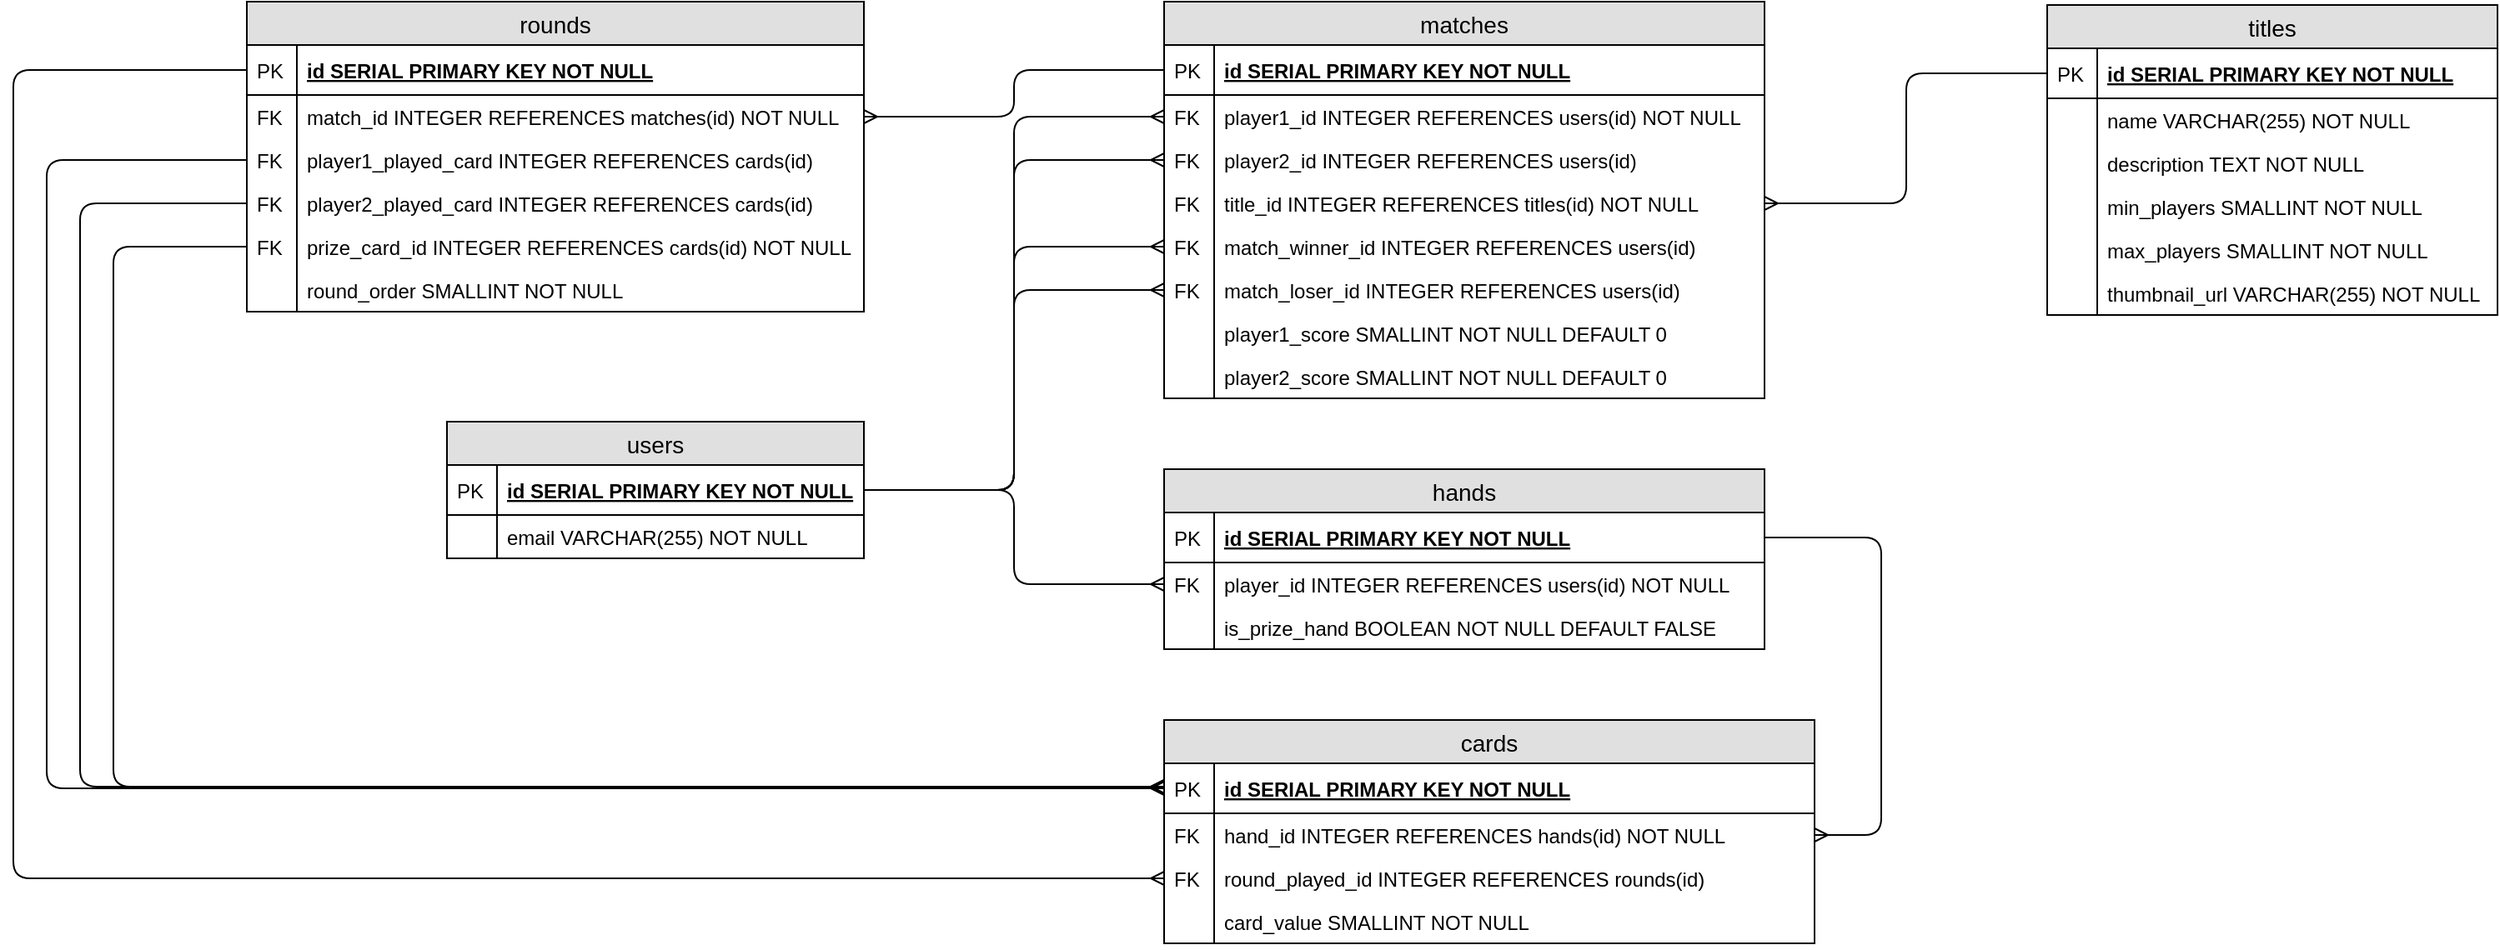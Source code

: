 <mxfile pages="1" version="11.2.2" type="device"><diagram id="E0SDtsOwixqzTubj-jOn" name="Page-1"><mxGraphModel dx="2306" dy="462" grid="1" gridSize="10" guides="1" tooltips="1" connect="1" arrows="1" fold="1" page="1" pageScale="1" pageWidth="850" pageHeight="1100" math="0" shadow="0"><root><mxCell id="0"/><mxCell id="1" parent="0"/><mxCell id="03CvGT27b94hl4oLxroj-1" value="users" style="swimlane;fontStyle=0;childLayout=stackLayout;horizontal=1;startSize=26;fillColor=#e0e0e0;horizontalStack=0;resizeParent=1;resizeParentMax=0;resizeLast=0;collapsible=1;marginBottom=0;swimlaneFillColor=#ffffff;align=center;fontSize=14;" parent="1" vertex="1"><mxGeometry x="-110" y="311" width="250" height="82" as="geometry"/></mxCell><mxCell id="03CvGT27b94hl4oLxroj-2" value="id SERIAL PRIMARY KEY NOT NULL" style="shape=partialRectangle;top=0;left=0;right=0;bottom=1;align=left;verticalAlign=middle;fillColor=none;spacingLeft=34;spacingRight=4;overflow=hidden;rotatable=0;points=[[0,0.5],[1,0.5]];portConstraint=eastwest;dropTarget=0;fontStyle=5;fontSize=12;" parent="03CvGT27b94hl4oLxroj-1" vertex="1"><mxGeometry y="26" width="250" height="30" as="geometry"/></mxCell><mxCell id="03CvGT27b94hl4oLxroj-3" value="PK" style="shape=partialRectangle;top=0;left=0;bottom=0;fillColor=none;align=left;verticalAlign=middle;spacingLeft=4;spacingRight=4;overflow=hidden;rotatable=0;points=[];portConstraint=eastwest;part=1;fontSize=12;" parent="03CvGT27b94hl4oLxroj-2" vertex="1" connectable="0"><mxGeometry width="30" height="30" as="geometry"/></mxCell><mxCell id="03CvGT27b94hl4oLxroj-4" value="email VARCHAR(255) NOT NULL" style="shape=partialRectangle;top=0;left=0;right=0;bottom=0;align=left;verticalAlign=top;fillColor=none;spacingLeft=34;spacingRight=4;overflow=hidden;rotatable=0;points=[[0,0.5],[1,0.5]];portConstraint=eastwest;dropTarget=0;fontSize=12;" parent="03CvGT27b94hl4oLxroj-1" vertex="1"><mxGeometry y="56" width="250" height="26" as="geometry"/></mxCell><mxCell id="03CvGT27b94hl4oLxroj-5" value="" style="shape=partialRectangle;top=0;left=0;bottom=0;fillColor=none;align=left;verticalAlign=top;spacingLeft=4;spacingRight=4;overflow=hidden;rotatable=0;points=[];portConstraint=eastwest;part=1;fontSize=12;" parent="03CvGT27b94hl4oLxroj-4" vertex="1" connectable="0"><mxGeometry width="30" height="26" as="geometry"/></mxCell><mxCell id="03CvGT27b94hl4oLxroj-12" value="matches" style="swimlane;fontStyle=0;childLayout=stackLayout;horizontal=1;startSize=26;fillColor=#e0e0e0;horizontalStack=0;resizeParent=1;resizeParentMax=0;resizeLast=0;collapsible=1;marginBottom=0;swimlaneFillColor=#ffffff;align=center;fontSize=14;" parent="1" vertex="1"><mxGeometry x="320" y="59" width="360" height="238" as="geometry"/></mxCell><mxCell id="03CvGT27b94hl4oLxroj-13" value="id SERIAL PRIMARY KEY NOT NULL" style="shape=partialRectangle;top=0;left=0;right=0;bottom=1;align=left;verticalAlign=middle;fillColor=none;spacingLeft=34;spacingRight=4;overflow=hidden;rotatable=0;points=[[0,0.5],[1,0.5]];portConstraint=eastwest;dropTarget=0;fontStyle=5;fontSize=12;" parent="03CvGT27b94hl4oLxroj-12" vertex="1"><mxGeometry y="26" width="360" height="30" as="geometry"/></mxCell><mxCell id="03CvGT27b94hl4oLxroj-14" value="PK" style="shape=partialRectangle;top=0;left=0;bottom=0;fillColor=none;align=left;verticalAlign=middle;spacingLeft=4;spacingRight=4;overflow=hidden;rotatable=0;points=[];portConstraint=eastwest;part=1;fontSize=12;" parent="03CvGT27b94hl4oLxroj-13" vertex="1" connectable="0"><mxGeometry width="30" height="30" as="geometry"/></mxCell><mxCell id="03CvGT27b94hl4oLxroj-15" value="player1_id INTEGER REFERENCES users(id) NOT NULL" style="shape=partialRectangle;top=0;left=0;right=0;bottom=0;align=left;verticalAlign=top;fillColor=none;spacingLeft=34;spacingRight=4;overflow=hidden;rotatable=0;points=[[0,0.5],[1,0.5]];portConstraint=eastwest;dropTarget=0;fontSize=12;" parent="03CvGT27b94hl4oLxroj-12" vertex="1"><mxGeometry y="56" width="360" height="26" as="geometry"/></mxCell><mxCell id="03CvGT27b94hl4oLxroj-16" value="FK" style="shape=partialRectangle;top=0;left=0;bottom=0;fillColor=none;align=left;verticalAlign=top;spacingLeft=4;spacingRight=4;overflow=hidden;rotatable=0;points=[];portConstraint=eastwest;part=1;fontSize=12;" parent="03CvGT27b94hl4oLxroj-15" vertex="1" connectable="0"><mxGeometry width="30" height="26" as="geometry"/></mxCell><mxCell id="03CvGT27b94hl4oLxroj-17" value="player2_id INTEGER REFERENCES users(id)" style="shape=partialRectangle;top=0;left=0;right=0;bottom=0;align=left;verticalAlign=top;fillColor=none;spacingLeft=34;spacingRight=4;overflow=hidden;rotatable=0;points=[[0,0.5],[1,0.5]];portConstraint=eastwest;dropTarget=0;fontSize=12;" parent="03CvGT27b94hl4oLxroj-12" vertex="1"><mxGeometry y="82" width="360" height="26" as="geometry"/></mxCell><mxCell id="03CvGT27b94hl4oLxroj-18" value="FK" style="shape=partialRectangle;top=0;left=0;bottom=0;fillColor=none;align=left;verticalAlign=top;spacingLeft=4;spacingRight=4;overflow=hidden;rotatable=0;points=[];portConstraint=eastwest;part=1;fontSize=12;" parent="03CvGT27b94hl4oLxroj-17" vertex="1" connectable="0"><mxGeometry width="30" height="26" as="geometry"/></mxCell><mxCell id="03CvGT27b94hl4oLxroj-19" value="title_id INTEGER REFERENCES titles(id) NOT NULL" style="shape=partialRectangle;top=0;left=0;right=0;bottom=0;align=left;verticalAlign=top;fillColor=none;spacingLeft=34;spacingRight=4;overflow=hidden;rotatable=0;points=[[0,0.5],[1,0.5]];portConstraint=eastwest;dropTarget=0;fontSize=12;" parent="03CvGT27b94hl4oLxroj-12" vertex="1"><mxGeometry y="108" width="360" height="26" as="geometry"/></mxCell><mxCell id="03CvGT27b94hl4oLxroj-20" value="FK" style="shape=partialRectangle;top=0;left=0;bottom=0;fillColor=none;align=left;verticalAlign=top;spacingLeft=4;spacingRight=4;overflow=hidden;rotatable=0;points=[];portConstraint=eastwest;part=1;fontSize=12;" parent="03CvGT27b94hl4oLxroj-19" vertex="1" connectable="0"><mxGeometry width="30" height="26" as="geometry"/></mxCell><mxCell id="6rBLAKCeTXJxdWw_tJ6U-1" value="match_winner_id INTEGER REFERENCES users(id)" style="shape=partialRectangle;top=0;left=0;right=0;bottom=0;align=left;verticalAlign=top;fillColor=none;spacingLeft=34;spacingRight=4;overflow=hidden;rotatable=0;points=[[0,0.5],[1,0.5]];portConstraint=eastwest;dropTarget=0;fontSize=12;" parent="03CvGT27b94hl4oLxroj-12" vertex="1"><mxGeometry y="134" width="360" height="26" as="geometry"/></mxCell><mxCell id="6rBLAKCeTXJxdWw_tJ6U-2" value="FK" style="shape=partialRectangle;top=0;left=0;bottom=0;fillColor=none;align=left;verticalAlign=top;spacingLeft=4;spacingRight=4;overflow=hidden;rotatable=0;points=[];portConstraint=eastwest;part=1;fontSize=12;" parent="6rBLAKCeTXJxdWw_tJ6U-1" vertex="1" connectable="0"><mxGeometry width="30" height="26" as="geometry"/></mxCell><mxCell id="TzD6JgSZ5Zi-jrM_aD0K-125" value="match_loser_id INTEGER REFERENCES users(id)" style="shape=partialRectangle;top=0;left=0;right=0;bottom=0;align=left;verticalAlign=top;fillColor=none;spacingLeft=34;spacingRight=4;overflow=hidden;rotatable=0;points=[[0,0.5],[1,0.5]];portConstraint=eastwest;dropTarget=0;fontSize=12;" vertex="1" parent="03CvGT27b94hl4oLxroj-12"><mxGeometry y="160" width="360" height="26" as="geometry"/></mxCell><mxCell id="TzD6JgSZ5Zi-jrM_aD0K-126" value="FK" style="shape=partialRectangle;top=0;left=0;bottom=0;fillColor=none;align=left;verticalAlign=top;spacingLeft=4;spacingRight=4;overflow=hidden;rotatable=0;points=[];portConstraint=eastwest;part=1;fontSize=12;" vertex="1" connectable="0" parent="TzD6JgSZ5Zi-jrM_aD0K-125"><mxGeometry width="30" height="26" as="geometry"/></mxCell><mxCell id="TzD6JgSZ5Zi-jrM_aD0K-102" value="player1_score SMALLINT NOT NULL DEFAULT 0" style="shape=partialRectangle;top=0;left=0;right=0;bottom=0;align=left;verticalAlign=top;fillColor=none;spacingLeft=34;spacingRight=4;overflow=hidden;rotatable=0;points=[[0,0.5],[1,0.5]];portConstraint=eastwest;dropTarget=0;fontSize=12;" vertex="1" parent="03CvGT27b94hl4oLxroj-12"><mxGeometry y="186" width="360" height="26" as="geometry"/></mxCell><mxCell id="TzD6JgSZ5Zi-jrM_aD0K-103" value="" style="shape=partialRectangle;top=0;left=0;bottom=0;fillColor=none;align=left;verticalAlign=top;spacingLeft=4;spacingRight=4;overflow=hidden;rotatable=0;points=[];portConstraint=eastwest;part=1;fontSize=12;" vertex="1" connectable="0" parent="TzD6JgSZ5Zi-jrM_aD0K-102"><mxGeometry width="30" height="26" as="geometry"/></mxCell><mxCell id="TzD6JgSZ5Zi-jrM_aD0K-104" value="player2_score SMALLINT NOT NULL DEFAULT 0" style="shape=partialRectangle;top=0;left=0;right=0;bottom=0;align=left;verticalAlign=top;fillColor=none;spacingLeft=34;spacingRight=4;overflow=hidden;rotatable=0;points=[[0,0.5],[1,0.5]];portConstraint=eastwest;dropTarget=0;fontSize=12;" vertex="1" parent="03CvGT27b94hl4oLxroj-12"><mxGeometry y="212" width="360" height="26" as="geometry"/></mxCell><mxCell id="TzD6JgSZ5Zi-jrM_aD0K-105" value="" style="shape=partialRectangle;top=0;left=0;bottom=0;fillColor=none;align=left;verticalAlign=top;spacingLeft=4;spacingRight=4;overflow=hidden;rotatable=0;points=[];portConstraint=eastwest;part=1;fontSize=12;" vertex="1" connectable="0" parent="TzD6JgSZ5Zi-jrM_aD0K-104"><mxGeometry width="30" height="26" as="geometry"/></mxCell><mxCell id="03CvGT27b94hl4oLxroj-25" value="titles" style="swimlane;fontStyle=0;childLayout=stackLayout;horizontal=1;startSize=26;fillColor=#e0e0e0;horizontalStack=0;resizeParent=1;resizeParentMax=0;resizeLast=0;collapsible=1;marginBottom=0;swimlaneFillColor=#ffffff;align=center;fontSize=14;" parent="1" vertex="1"><mxGeometry x="849.5" y="61" width="270" height="186" as="geometry"/></mxCell><mxCell id="03CvGT27b94hl4oLxroj-26" value="id SERIAL PRIMARY KEY NOT NULL" style="shape=partialRectangle;top=0;left=0;right=0;bottom=1;align=left;verticalAlign=middle;fillColor=none;spacingLeft=34;spacingRight=4;overflow=hidden;rotatable=0;points=[[0,0.5],[1,0.5]];portConstraint=eastwest;dropTarget=0;fontStyle=5;fontSize=12;" parent="03CvGT27b94hl4oLxroj-25" vertex="1"><mxGeometry y="26" width="270" height="30" as="geometry"/></mxCell><mxCell id="03CvGT27b94hl4oLxroj-27" value="PK" style="shape=partialRectangle;top=0;left=0;bottom=0;fillColor=none;align=left;verticalAlign=middle;spacingLeft=4;spacingRight=4;overflow=hidden;rotatable=0;points=[];portConstraint=eastwest;part=1;fontSize=12;" parent="03CvGT27b94hl4oLxroj-26" vertex="1" connectable="0"><mxGeometry width="30" height="30" as="geometry"/></mxCell><mxCell id="03CvGT27b94hl4oLxroj-28" value="name VARCHAR(255) NOT NULL" style="shape=partialRectangle;top=0;left=0;right=0;bottom=0;align=left;verticalAlign=top;fillColor=none;spacingLeft=34;spacingRight=4;overflow=hidden;rotatable=0;points=[[0,0.5],[1,0.5]];portConstraint=eastwest;dropTarget=0;fontSize=12;" parent="03CvGT27b94hl4oLxroj-25" vertex="1"><mxGeometry y="56" width="270" height="26" as="geometry"/></mxCell><mxCell id="03CvGT27b94hl4oLxroj-29" value="" style="shape=partialRectangle;top=0;left=0;bottom=0;fillColor=none;align=left;verticalAlign=top;spacingLeft=4;spacingRight=4;overflow=hidden;rotatable=0;points=[];portConstraint=eastwest;part=1;fontSize=12;" parent="03CvGT27b94hl4oLxroj-28" vertex="1" connectable="0"><mxGeometry width="30" height="26" as="geometry"/></mxCell><mxCell id="TzD6JgSZ5Zi-jrM_aD0K-91" value="description TEXT NOT NULL" style="shape=partialRectangle;top=0;left=0;right=0;bottom=0;align=left;verticalAlign=top;fillColor=none;spacingLeft=34;spacingRight=4;overflow=hidden;rotatable=0;points=[[0,0.5],[1,0.5]];portConstraint=eastwest;dropTarget=0;fontSize=12;" vertex="1" parent="03CvGT27b94hl4oLxroj-25"><mxGeometry y="82" width="270" height="26" as="geometry"/></mxCell><mxCell id="TzD6JgSZ5Zi-jrM_aD0K-92" value="" style="shape=partialRectangle;top=0;left=0;bottom=0;fillColor=none;align=left;verticalAlign=top;spacingLeft=4;spacingRight=4;overflow=hidden;rotatable=0;points=[];portConstraint=eastwest;part=1;fontSize=12;" vertex="1" connectable="0" parent="TzD6JgSZ5Zi-jrM_aD0K-91"><mxGeometry width="30" height="26" as="geometry"/></mxCell><mxCell id="TzD6JgSZ5Zi-jrM_aD0K-89" value="min_players SMALLINT NOT NULL" style="shape=partialRectangle;top=0;left=0;right=0;bottom=0;align=left;verticalAlign=top;fillColor=none;spacingLeft=34;spacingRight=4;overflow=hidden;rotatable=0;points=[[0,0.5],[1,0.5]];portConstraint=eastwest;dropTarget=0;fontSize=12;" vertex="1" parent="03CvGT27b94hl4oLxroj-25"><mxGeometry y="108" width="270" height="26" as="geometry"/></mxCell><mxCell id="TzD6JgSZ5Zi-jrM_aD0K-90" value="" style="shape=partialRectangle;top=0;left=0;bottom=0;fillColor=none;align=left;verticalAlign=top;spacingLeft=4;spacingRight=4;overflow=hidden;rotatable=0;points=[];portConstraint=eastwest;part=1;fontSize=12;" vertex="1" connectable="0" parent="TzD6JgSZ5Zi-jrM_aD0K-89"><mxGeometry width="30" height="26" as="geometry"/></mxCell><mxCell id="TzD6JgSZ5Zi-jrM_aD0K-98" value="max_players SMALLINT NOT NULL" style="shape=partialRectangle;top=0;left=0;right=0;bottom=0;align=left;verticalAlign=top;fillColor=none;spacingLeft=34;spacingRight=4;overflow=hidden;rotatable=0;points=[[0,0.5],[1,0.5]];portConstraint=eastwest;dropTarget=0;fontSize=12;" vertex="1" parent="03CvGT27b94hl4oLxroj-25"><mxGeometry y="134" width="270" height="26" as="geometry"/></mxCell><mxCell id="TzD6JgSZ5Zi-jrM_aD0K-99" value="" style="shape=partialRectangle;top=0;left=0;bottom=0;fillColor=none;align=left;verticalAlign=top;spacingLeft=4;spacingRight=4;overflow=hidden;rotatable=0;points=[];portConstraint=eastwest;part=1;fontSize=12;" vertex="1" connectable="0" parent="TzD6JgSZ5Zi-jrM_aD0K-98"><mxGeometry width="30" height="26" as="geometry"/></mxCell><mxCell id="TzD6JgSZ5Zi-jrM_aD0K-100" value="thumbnail_url VARCHAR(255) NOT NULL" style="shape=partialRectangle;top=0;left=0;right=0;bottom=0;align=left;verticalAlign=top;fillColor=none;spacingLeft=34;spacingRight=4;overflow=hidden;rotatable=0;points=[[0,0.5],[1,0.5]];portConstraint=eastwest;dropTarget=0;fontSize=12;" vertex="1" parent="03CvGT27b94hl4oLxroj-25"><mxGeometry y="160" width="270" height="26" as="geometry"/></mxCell><mxCell id="TzD6JgSZ5Zi-jrM_aD0K-101" value="" style="shape=partialRectangle;top=0;left=0;bottom=0;fillColor=none;align=left;verticalAlign=top;spacingLeft=4;spacingRight=4;overflow=hidden;rotatable=0;points=[];portConstraint=eastwest;part=1;fontSize=12;" vertex="1" connectable="0" parent="TzD6JgSZ5Zi-jrM_aD0K-100"><mxGeometry width="30" height="26" as="geometry"/></mxCell><mxCell id="03CvGT27b94hl4oLxroj-38" value="" style="edgeStyle=elbowEdgeStyle;fontSize=12;html=1;endArrow=ERmany;exitX=0;exitY=0.5;exitDx=0;exitDy=0;entryX=1;entryY=0.5;entryDx=0;entryDy=0;" parent="1" source="03CvGT27b94hl4oLxroj-26" target="03CvGT27b94hl4oLxroj-19" edge="1"><mxGeometry width="100" height="100" relative="1" as="geometry"><mxPoint x="120" y="390" as="sourcePoint"/><mxPoint x="220" y="290" as="targetPoint"/></mxGeometry></mxCell><mxCell id="TzD6JgSZ5Zi-jrM_aD0K-2" value="rounds" style="swimlane;fontStyle=0;childLayout=stackLayout;horizontal=1;startSize=26;fillColor=#e0e0e0;horizontalStack=0;resizeParent=1;resizeParentMax=0;resizeLast=0;collapsible=1;marginBottom=0;swimlaneFillColor=#ffffff;align=center;fontSize=14;" vertex="1" parent="1"><mxGeometry x="-230" y="59" width="370" height="186" as="geometry"/></mxCell><mxCell id="TzD6JgSZ5Zi-jrM_aD0K-3" value="id SERIAL PRIMARY KEY NOT NULL" style="shape=partialRectangle;top=0;left=0;right=0;bottom=1;align=left;verticalAlign=middle;fillColor=none;spacingLeft=34;spacingRight=4;overflow=hidden;rotatable=0;points=[[0,0.5],[1,0.5]];portConstraint=eastwest;dropTarget=0;fontStyle=5;fontSize=12;" vertex="1" parent="TzD6JgSZ5Zi-jrM_aD0K-2"><mxGeometry y="26" width="370" height="30" as="geometry"/></mxCell><mxCell id="TzD6JgSZ5Zi-jrM_aD0K-4" value="PK" style="shape=partialRectangle;top=0;left=0;bottom=0;fillColor=none;align=left;verticalAlign=middle;spacingLeft=4;spacingRight=4;overflow=hidden;rotatable=0;points=[];portConstraint=eastwest;part=1;fontSize=12;" vertex="1" connectable="0" parent="TzD6JgSZ5Zi-jrM_aD0K-3"><mxGeometry width="30" height="30" as="geometry"/></mxCell><mxCell id="TzD6JgSZ5Zi-jrM_aD0K-5" value="match_id INTEGER REFERENCES matches(id) NOT NULL" style="shape=partialRectangle;top=0;left=0;right=0;bottom=0;align=left;verticalAlign=top;fillColor=none;spacingLeft=34;spacingRight=4;overflow=hidden;rotatable=0;points=[[0,0.5],[1,0.5]];portConstraint=eastwest;dropTarget=0;fontSize=12;" vertex="1" parent="TzD6JgSZ5Zi-jrM_aD0K-2"><mxGeometry y="56" width="370" height="26" as="geometry"/></mxCell><mxCell id="TzD6JgSZ5Zi-jrM_aD0K-6" value="FK" style="shape=partialRectangle;top=0;left=0;bottom=0;fillColor=none;align=left;verticalAlign=top;spacingLeft=4;spacingRight=4;overflow=hidden;rotatable=0;points=[];portConstraint=eastwest;part=1;fontSize=12;" vertex="1" connectable="0" parent="TzD6JgSZ5Zi-jrM_aD0K-5"><mxGeometry width="30" height="26" as="geometry"/></mxCell><mxCell id="TzD6JgSZ5Zi-jrM_aD0K-83" value="player1_played_card INTEGER REFERENCES cards(id)" style="shape=partialRectangle;top=0;left=0;right=0;bottom=0;align=left;verticalAlign=top;fillColor=none;spacingLeft=34;spacingRight=4;overflow=hidden;rotatable=0;points=[[0,0.5],[1,0.5]];portConstraint=eastwest;dropTarget=0;fontSize=12;" vertex="1" parent="TzD6JgSZ5Zi-jrM_aD0K-2"><mxGeometry y="82" width="370" height="26" as="geometry"/></mxCell><mxCell id="TzD6JgSZ5Zi-jrM_aD0K-84" value="FK" style="shape=partialRectangle;top=0;left=0;bottom=0;fillColor=none;align=left;verticalAlign=top;spacingLeft=4;spacingRight=4;overflow=hidden;rotatable=0;points=[];portConstraint=eastwest;part=1;fontSize=12;" vertex="1" connectable="0" parent="TzD6JgSZ5Zi-jrM_aD0K-83"><mxGeometry width="30" height="26" as="geometry"/></mxCell><mxCell id="TzD6JgSZ5Zi-jrM_aD0K-85" value="player2_played_card INTEGER REFERENCES cards(id)" style="shape=partialRectangle;top=0;left=0;right=0;bottom=0;align=left;verticalAlign=top;fillColor=none;spacingLeft=34;spacingRight=4;overflow=hidden;rotatable=0;points=[[0,0.5],[1,0.5]];portConstraint=eastwest;dropTarget=0;fontSize=12;" vertex="1" parent="TzD6JgSZ5Zi-jrM_aD0K-2"><mxGeometry y="108" width="370" height="26" as="geometry"/></mxCell><mxCell id="TzD6JgSZ5Zi-jrM_aD0K-86" value="FK" style="shape=partialRectangle;top=0;left=0;bottom=0;fillColor=none;align=left;verticalAlign=top;spacingLeft=4;spacingRight=4;overflow=hidden;rotatable=0;points=[];portConstraint=eastwest;part=1;fontSize=12;" vertex="1" connectable="0" parent="TzD6JgSZ5Zi-jrM_aD0K-85"><mxGeometry width="30" height="26" as="geometry"/></mxCell><mxCell id="TzD6JgSZ5Zi-jrM_aD0K-87" value="prize_card_id INTEGER REFERENCES cards(id) NOT NULL&#10;" style="shape=partialRectangle;top=0;left=0;right=0;bottom=0;align=left;verticalAlign=top;fillColor=none;spacingLeft=34;spacingRight=4;overflow=hidden;rotatable=0;points=[[0,0.5],[1,0.5]];portConstraint=eastwest;dropTarget=0;fontSize=12;" vertex="1" parent="TzD6JgSZ5Zi-jrM_aD0K-2"><mxGeometry y="134" width="370" height="26" as="geometry"/></mxCell><mxCell id="TzD6JgSZ5Zi-jrM_aD0K-88" value="FK" style="shape=partialRectangle;top=0;left=0;bottom=0;fillColor=none;align=left;verticalAlign=top;spacingLeft=4;spacingRight=4;overflow=hidden;rotatable=0;points=[];portConstraint=eastwest;part=1;fontSize=12;" vertex="1" connectable="0" parent="TzD6JgSZ5Zi-jrM_aD0K-87"><mxGeometry width="30" height="26" as="geometry"/></mxCell><mxCell id="TzD6JgSZ5Zi-jrM_aD0K-96" value="round_order SMALLINT NOT NULL" style="shape=partialRectangle;top=0;left=0;right=0;bottom=0;align=left;verticalAlign=top;fillColor=none;spacingLeft=34;spacingRight=4;overflow=hidden;rotatable=0;points=[[0,0.5],[1,0.5]];portConstraint=eastwest;dropTarget=0;fontSize=12;" vertex="1" parent="TzD6JgSZ5Zi-jrM_aD0K-2"><mxGeometry y="160" width="370" height="26" as="geometry"/></mxCell><mxCell id="TzD6JgSZ5Zi-jrM_aD0K-97" value="" style="shape=partialRectangle;top=0;left=0;bottom=0;fillColor=none;align=left;verticalAlign=top;spacingLeft=4;spacingRight=4;overflow=hidden;rotatable=0;points=[];portConstraint=eastwest;part=1;fontSize=12;" vertex="1" connectable="0" parent="TzD6JgSZ5Zi-jrM_aD0K-96"><mxGeometry width="30" height="26" as="geometry"/></mxCell><mxCell id="TzD6JgSZ5Zi-jrM_aD0K-10" value="cards" style="swimlane;fontStyle=0;childLayout=stackLayout;horizontal=1;startSize=26;fillColor=#e0e0e0;horizontalStack=0;resizeParent=1;resizeParentMax=0;resizeLast=0;collapsible=1;marginBottom=0;swimlaneFillColor=#ffffff;align=center;fontSize=14;" vertex="1" parent="1"><mxGeometry x="320" y="490" width="390" height="134" as="geometry"/></mxCell><mxCell id="TzD6JgSZ5Zi-jrM_aD0K-11" value="id SERIAL PRIMARY KEY NOT NULL" style="shape=partialRectangle;top=0;left=0;right=0;bottom=1;align=left;verticalAlign=middle;fillColor=none;spacingLeft=34;spacingRight=4;overflow=hidden;rotatable=0;points=[[0,0.5],[1,0.5]];portConstraint=eastwest;dropTarget=0;fontStyle=5;fontSize=12;" vertex="1" parent="TzD6JgSZ5Zi-jrM_aD0K-10"><mxGeometry y="26" width="390" height="30" as="geometry"/></mxCell><mxCell id="TzD6JgSZ5Zi-jrM_aD0K-12" value="PK" style="shape=partialRectangle;top=0;left=0;bottom=0;fillColor=none;align=left;verticalAlign=middle;spacingLeft=4;spacingRight=4;overflow=hidden;rotatable=0;points=[];portConstraint=eastwest;part=1;fontSize=12;" vertex="1" connectable="0" parent="TzD6JgSZ5Zi-jrM_aD0K-11"><mxGeometry width="30" height="30" as="geometry"/></mxCell><mxCell id="TzD6JgSZ5Zi-jrM_aD0K-13" value="hand_id INTEGER REFERENCES hands(id) NOT NULL" style="shape=partialRectangle;top=0;left=0;right=0;bottom=0;align=left;verticalAlign=top;fillColor=none;spacingLeft=34;spacingRight=4;overflow=hidden;rotatable=0;points=[[0,0.5],[1,0.5]];portConstraint=eastwest;dropTarget=0;fontSize=12;" vertex="1" parent="TzD6JgSZ5Zi-jrM_aD0K-10"><mxGeometry y="56" width="390" height="26" as="geometry"/></mxCell><mxCell id="TzD6JgSZ5Zi-jrM_aD0K-14" value="FK" style="shape=partialRectangle;top=0;left=0;bottom=0;fillColor=none;align=left;verticalAlign=top;spacingLeft=4;spacingRight=4;overflow=hidden;rotatable=0;points=[];portConstraint=eastwest;part=1;fontSize=12;" vertex="1" connectable="0" parent="TzD6JgSZ5Zi-jrM_aD0K-13"><mxGeometry width="30" height="26" as="geometry"/></mxCell><mxCell id="TzD6JgSZ5Zi-jrM_aD0K-80" value="round_played_id INTEGER REFERENCES rounds(id)" style="shape=partialRectangle;top=0;left=0;right=0;bottom=0;align=left;verticalAlign=top;fillColor=none;spacingLeft=34;spacingRight=4;overflow=hidden;rotatable=0;points=[[0,0.5],[1,0.5]];portConstraint=eastwest;dropTarget=0;fontSize=12;" vertex="1" parent="TzD6JgSZ5Zi-jrM_aD0K-10"><mxGeometry y="82" width="390" height="26" as="geometry"/></mxCell><mxCell id="TzD6JgSZ5Zi-jrM_aD0K-81" value="FK" style="shape=partialRectangle;top=0;left=0;bottom=0;fillColor=none;align=left;verticalAlign=top;spacingLeft=4;spacingRight=4;overflow=hidden;rotatable=0;points=[];portConstraint=eastwest;part=1;fontSize=12;" vertex="1" connectable="0" parent="TzD6JgSZ5Zi-jrM_aD0K-80"><mxGeometry width="30" height="26" as="geometry"/></mxCell><mxCell id="TzD6JgSZ5Zi-jrM_aD0K-32" value="card_value SMALLINT NOT NULL" style="shape=partialRectangle;top=0;left=0;right=0;bottom=0;align=left;verticalAlign=top;fillColor=none;spacingLeft=34;spacingRight=4;overflow=hidden;rotatable=0;points=[[0,0.5],[1,0.5]];portConstraint=eastwest;dropTarget=0;fontSize=12;" vertex="1" parent="TzD6JgSZ5Zi-jrM_aD0K-10"><mxGeometry y="108" width="390" height="26" as="geometry"/></mxCell><mxCell id="TzD6JgSZ5Zi-jrM_aD0K-33" value="" style="shape=partialRectangle;top=0;left=0;bottom=0;fillColor=none;align=left;verticalAlign=top;spacingLeft=4;spacingRight=4;overflow=hidden;rotatable=0;points=[];portConstraint=eastwest;part=1;fontSize=12;" vertex="1" connectable="0" parent="TzD6JgSZ5Zi-jrM_aD0K-32"><mxGeometry width="30" height="26" as="geometry"/></mxCell><mxCell id="TzD6JgSZ5Zi-jrM_aD0K-21" value="hands" style="swimlane;fontStyle=0;childLayout=stackLayout;horizontal=1;startSize=26;fillColor=#e0e0e0;horizontalStack=0;resizeParent=1;resizeParentMax=0;resizeLast=0;collapsible=1;marginBottom=0;swimlaneFillColor=#ffffff;align=center;fontSize=14;" vertex="1" parent="1"><mxGeometry x="320" y="339.5" width="360" height="108" as="geometry"/></mxCell><mxCell id="TzD6JgSZ5Zi-jrM_aD0K-22" value="id SERIAL PRIMARY KEY NOT NULL" style="shape=partialRectangle;top=0;left=0;right=0;bottom=1;align=left;verticalAlign=middle;fillColor=none;spacingLeft=34;spacingRight=4;overflow=hidden;rotatable=0;points=[[0,0.5],[1,0.5]];portConstraint=eastwest;dropTarget=0;fontStyle=5;fontSize=12;" vertex="1" parent="TzD6JgSZ5Zi-jrM_aD0K-21"><mxGeometry y="26" width="360" height="30" as="geometry"/></mxCell><mxCell id="TzD6JgSZ5Zi-jrM_aD0K-23" value="PK" style="shape=partialRectangle;top=0;left=0;bottom=0;fillColor=none;align=left;verticalAlign=middle;spacingLeft=4;spacingRight=4;overflow=hidden;rotatable=0;points=[];portConstraint=eastwest;part=1;fontSize=12;" vertex="1" connectable="0" parent="TzD6JgSZ5Zi-jrM_aD0K-22"><mxGeometry width="30" height="30" as="geometry"/></mxCell><mxCell id="TzD6JgSZ5Zi-jrM_aD0K-67" value="player_id INTEGER REFERENCES users(id) NOT NULL" style="shape=partialRectangle;top=0;left=0;right=0;bottom=0;align=left;verticalAlign=top;fillColor=none;spacingLeft=34;spacingRight=4;overflow=hidden;rotatable=0;points=[[0,0.5],[1,0.5]];portConstraint=eastwest;dropTarget=0;fontSize=12;" vertex="1" parent="TzD6JgSZ5Zi-jrM_aD0K-21"><mxGeometry y="56" width="360" height="26" as="geometry"/></mxCell><mxCell id="TzD6JgSZ5Zi-jrM_aD0K-68" value="FK" style="shape=partialRectangle;top=0;left=0;bottom=0;fillColor=none;align=left;verticalAlign=top;spacingLeft=4;spacingRight=4;overflow=hidden;rotatable=0;points=[];portConstraint=eastwest;part=1;fontSize=12;" vertex="1" connectable="0" parent="TzD6JgSZ5Zi-jrM_aD0K-67"><mxGeometry width="30" height="26" as="geometry"/></mxCell><mxCell id="TzD6JgSZ5Zi-jrM_aD0K-76" value="is_prize_hand BOOLEAN NOT NULL DEFAULT FALSE" style="shape=partialRectangle;top=0;left=0;right=0;bottom=0;align=left;verticalAlign=top;fillColor=none;spacingLeft=34;spacingRight=4;overflow=hidden;rotatable=0;points=[[0,0.5],[1,0.5]];portConstraint=eastwest;dropTarget=0;fontSize=12;" vertex="1" parent="TzD6JgSZ5Zi-jrM_aD0K-21"><mxGeometry y="82" width="360" height="26" as="geometry"/></mxCell><mxCell id="TzD6JgSZ5Zi-jrM_aD0K-77" value="" style="shape=partialRectangle;top=0;left=0;bottom=0;fillColor=none;align=left;verticalAlign=top;spacingLeft=4;spacingRight=4;overflow=hidden;rotatable=0;points=[];portConstraint=eastwest;part=1;fontSize=12;" vertex="1" connectable="0" parent="TzD6JgSZ5Zi-jrM_aD0K-76"><mxGeometry width="30" height="26" as="geometry"/></mxCell><mxCell id="TzD6JgSZ5Zi-jrM_aD0K-56" value="" style="edgeStyle=elbowEdgeStyle;fontSize=12;html=1;endArrow=ERmany;entryX=1;entryY=0.5;entryDx=0;entryDy=0;exitX=0;exitY=0.5;exitDx=0;exitDy=0;" edge="1" parent="1" source="03CvGT27b94hl4oLxroj-13" target="TzD6JgSZ5Zi-jrM_aD0K-5"><mxGeometry width="100" height="100" relative="1" as="geometry"><mxPoint x="10" y="409" as="sourcePoint"/><mxPoint x="110" y="309" as="targetPoint"/></mxGeometry></mxCell><mxCell id="TzD6JgSZ5Zi-jrM_aD0K-65" value="" style="edgeStyle=elbowEdgeStyle;fontSize=12;html=1;endArrow=ERmany;entryX=0;entryY=0.5;entryDx=0;entryDy=0;exitX=1;exitY=0.5;exitDx=0;exitDy=0;" edge="1" parent="1" source="03CvGT27b94hl4oLxroj-2" target="03CvGT27b94hl4oLxroj-15"><mxGeometry width="100" height="100" relative="1" as="geometry"><mxPoint x="330" y="300" as="sourcePoint"/><mxPoint x="150" y="328" as="targetPoint"/></mxGeometry></mxCell><mxCell id="TzD6JgSZ5Zi-jrM_aD0K-66" value="" style="edgeStyle=elbowEdgeStyle;fontSize=12;html=1;endArrow=ERmany;entryX=0;entryY=0.5;entryDx=0;entryDy=0;exitX=1;exitY=0.5;exitDx=0;exitDy=0;" edge="1" parent="1" source="03CvGT27b94hl4oLxroj-2" target="03CvGT27b94hl4oLxroj-17"><mxGeometry width="100" height="100" relative="1" as="geometry"><mxPoint x="155" y="355" as="sourcePoint"/><mxPoint x="335" y="262" as="targetPoint"/></mxGeometry></mxCell><mxCell id="TzD6JgSZ5Zi-jrM_aD0K-69" value="" style="edgeStyle=elbowEdgeStyle;fontSize=12;html=1;endArrow=ERmany;entryX=0;entryY=0.5;entryDx=0;entryDy=0;exitX=1;exitY=0.5;exitDx=0;exitDy=0;" edge="1" parent="1" source="03CvGT27b94hl4oLxroj-2" target="TzD6JgSZ5Zi-jrM_aD0K-67"><mxGeometry width="100" height="100" relative="1" as="geometry"><mxPoint x="150" y="220" as="sourcePoint"/><mxPoint x="260" y="336.5" as="targetPoint"/></mxGeometry></mxCell><mxCell id="TzD6JgSZ5Zi-jrM_aD0K-75" value="" style="edgeStyle=elbowEdgeStyle;fontSize=12;html=1;endArrow=ERmany;exitX=1;exitY=0.5;exitDx=0;exitDy=0;entryX=1;entryY=0.5;entryDx=0;entryDy=0;" edge="1" parent="1" source="TzD6JgSZ5Zi-jrM_aD0K-22" target="TzD6JgSZ5Zi-jrM_aD0K-13"><mxGeometry width="100" height="100" relative="1" as="geometry"><mxPoint x="690" y="338" as="sourcePoint"/><mxPoint x="770" y="610" as="targetPoint"/><Array as="points"><mxPoint x="750" y="470"/></Array></mxGeometry></mxCell><mxCell id="TzD6JgSZ5Zi-jrM_aD0K-82" value="" style="edgeStyle=elbowEdgeStyle;fontSize=12;html=1;endArrow=ERmany;entryX=0;entryY=0.5;entryDx=0;entryDy=0;exitX=0;exitY=0.5;exitDx=0;exitDy=0;" edge="1" parent="1" source="TzD6JgSZ5Zi-jrM_aD0K-3" target="TzD6JgSZ5Zi-jrM_aD0K-80"><mxGeometry width="100" height="100" relative="1" as="geometry"><mxPoint x="-80" y="270" as="sourcePoint"/><mxPoint x="190" y="572.167" as="targetPoint"/><Array as="points"><mxPoint x="-370" y="340"/></Array></mxGeometry></mxCell><mxCell id="TzD6JgSZ5Zi-jrM_aD0K-93" value="" style="edgeStyle=elbowEdgeStyle;fontSize=12;html=1;endArrow=ERmany;entryX=0;entryY=0.5;entryDx=0;entryDy=0;exitX=0;exitY=0.5;exitDx=0;exitDy=0;" edge="1" parent="1" source="TzD6JgSZ5Zi-jrM_aD0K-83" target="TzD6JgSZ5Zi-jrM_aD0K-11"><mxGeometry width="100" height="100" relative="1" as="geometry"><mxPoint x="-100" y="110" as="sourcePoint"/><mxPoint x="330" y="595" as="targetPoint"/><Array as="points"><mxPoint x="-350" y="340"/></Array></mxGeometry></mxCell><mxCell id="TzD6JgSZ5Zi-jrM_aD0K-94" value="" style="edgeStyle=elbowEdgeStyle;fontSize=12;html=1;endArrow=ERmany;exitX=0;exitY=0.5;exitDx=0;exitDy=0;" edge="1" parent="1" source="TzD6JgSZ5Zi-jrM_aD0K-85"><mxGeometry width="100" height="100" relative="1" as="geometry"><mxPoint x="-100.429" y="164.714" as="sourcePoint"/><mxPoint x="320" y="530" as="targetPoint"/><Array as="points"><mxPoint x="-330" y="350"/></Array></mxGeometry></mxCell><mxCell id="TzD6JgSZ5Zi-jrM_aD0K-95" value="" style="edgeStyle=elbowEdgeStyle;fontSize=12;html=1;endArrow=ERmany;exitX=0;exitY=0.5;exitDx=0;exitDy=0;" edge="1" parent="1" source="TzD6JgSZ5Zi-jrM_aD0K-87"><mxGeometry width="100" height="100" relative="1" as="geometry"><mxPoint x="-100.429" y="190.429" as="sourcePoint"/><mxPoint x="320" y="530" as="targetPoint"/><Array as="points"><mxPoint x="-310" y="370"/></Array></mxGeometry></mxCell><mxCell id="TzD6JgSZ5Zi-jrM_aD0K-124" value="" style="edgeStyle=elbowEdgeStyle;fontSize=12;html=1;endArrow=ERmany;entryX=0;entryY=0.5;entryDx=0;entryDy=0;exitX=1;exitY=0.5;exitDx=0;exitDy=0;" edge="1" parent="1" source="03CvGT27b94hl4oLxroj-2" target="6rBLAKCeTXJxdWw_tJ6U-1"><mxGeometry width="100" height="100" relative="1" as="geometry"><mxPoint x="150" y="362" as="sourcePoint"/><mxPoint x="330" y="164" as="targetPoint"/></mxGeometry></mxCell><mxCell id="TzD6JgSZ5Zi-jrM_aD0K-127" value="" style="edgeStyle=elbowEdgeStyle;fontSize=12;html=1;endArrow=ERmany;entryX=0;entryY=0.5;entryDx=0;entryDy=0;exitX=1;exitY=0.5;exitDx=0;exitDy=0;" edge="1" parent="1" source="03CvGT27b94hl4oLxroj-2" target="TzD6JgSZ5Zi-jrM_aD0K-125"><mxGeometry width="100" height="100" relative="1" as="geometry"><mxPoint x="170" y="400" as="sourcePoint"/><mxPoint x="329.882" y="215.882" as="targetPoint"/></mxGeometry></mxCell></root></mxGraphModel></diagram></mxfile>